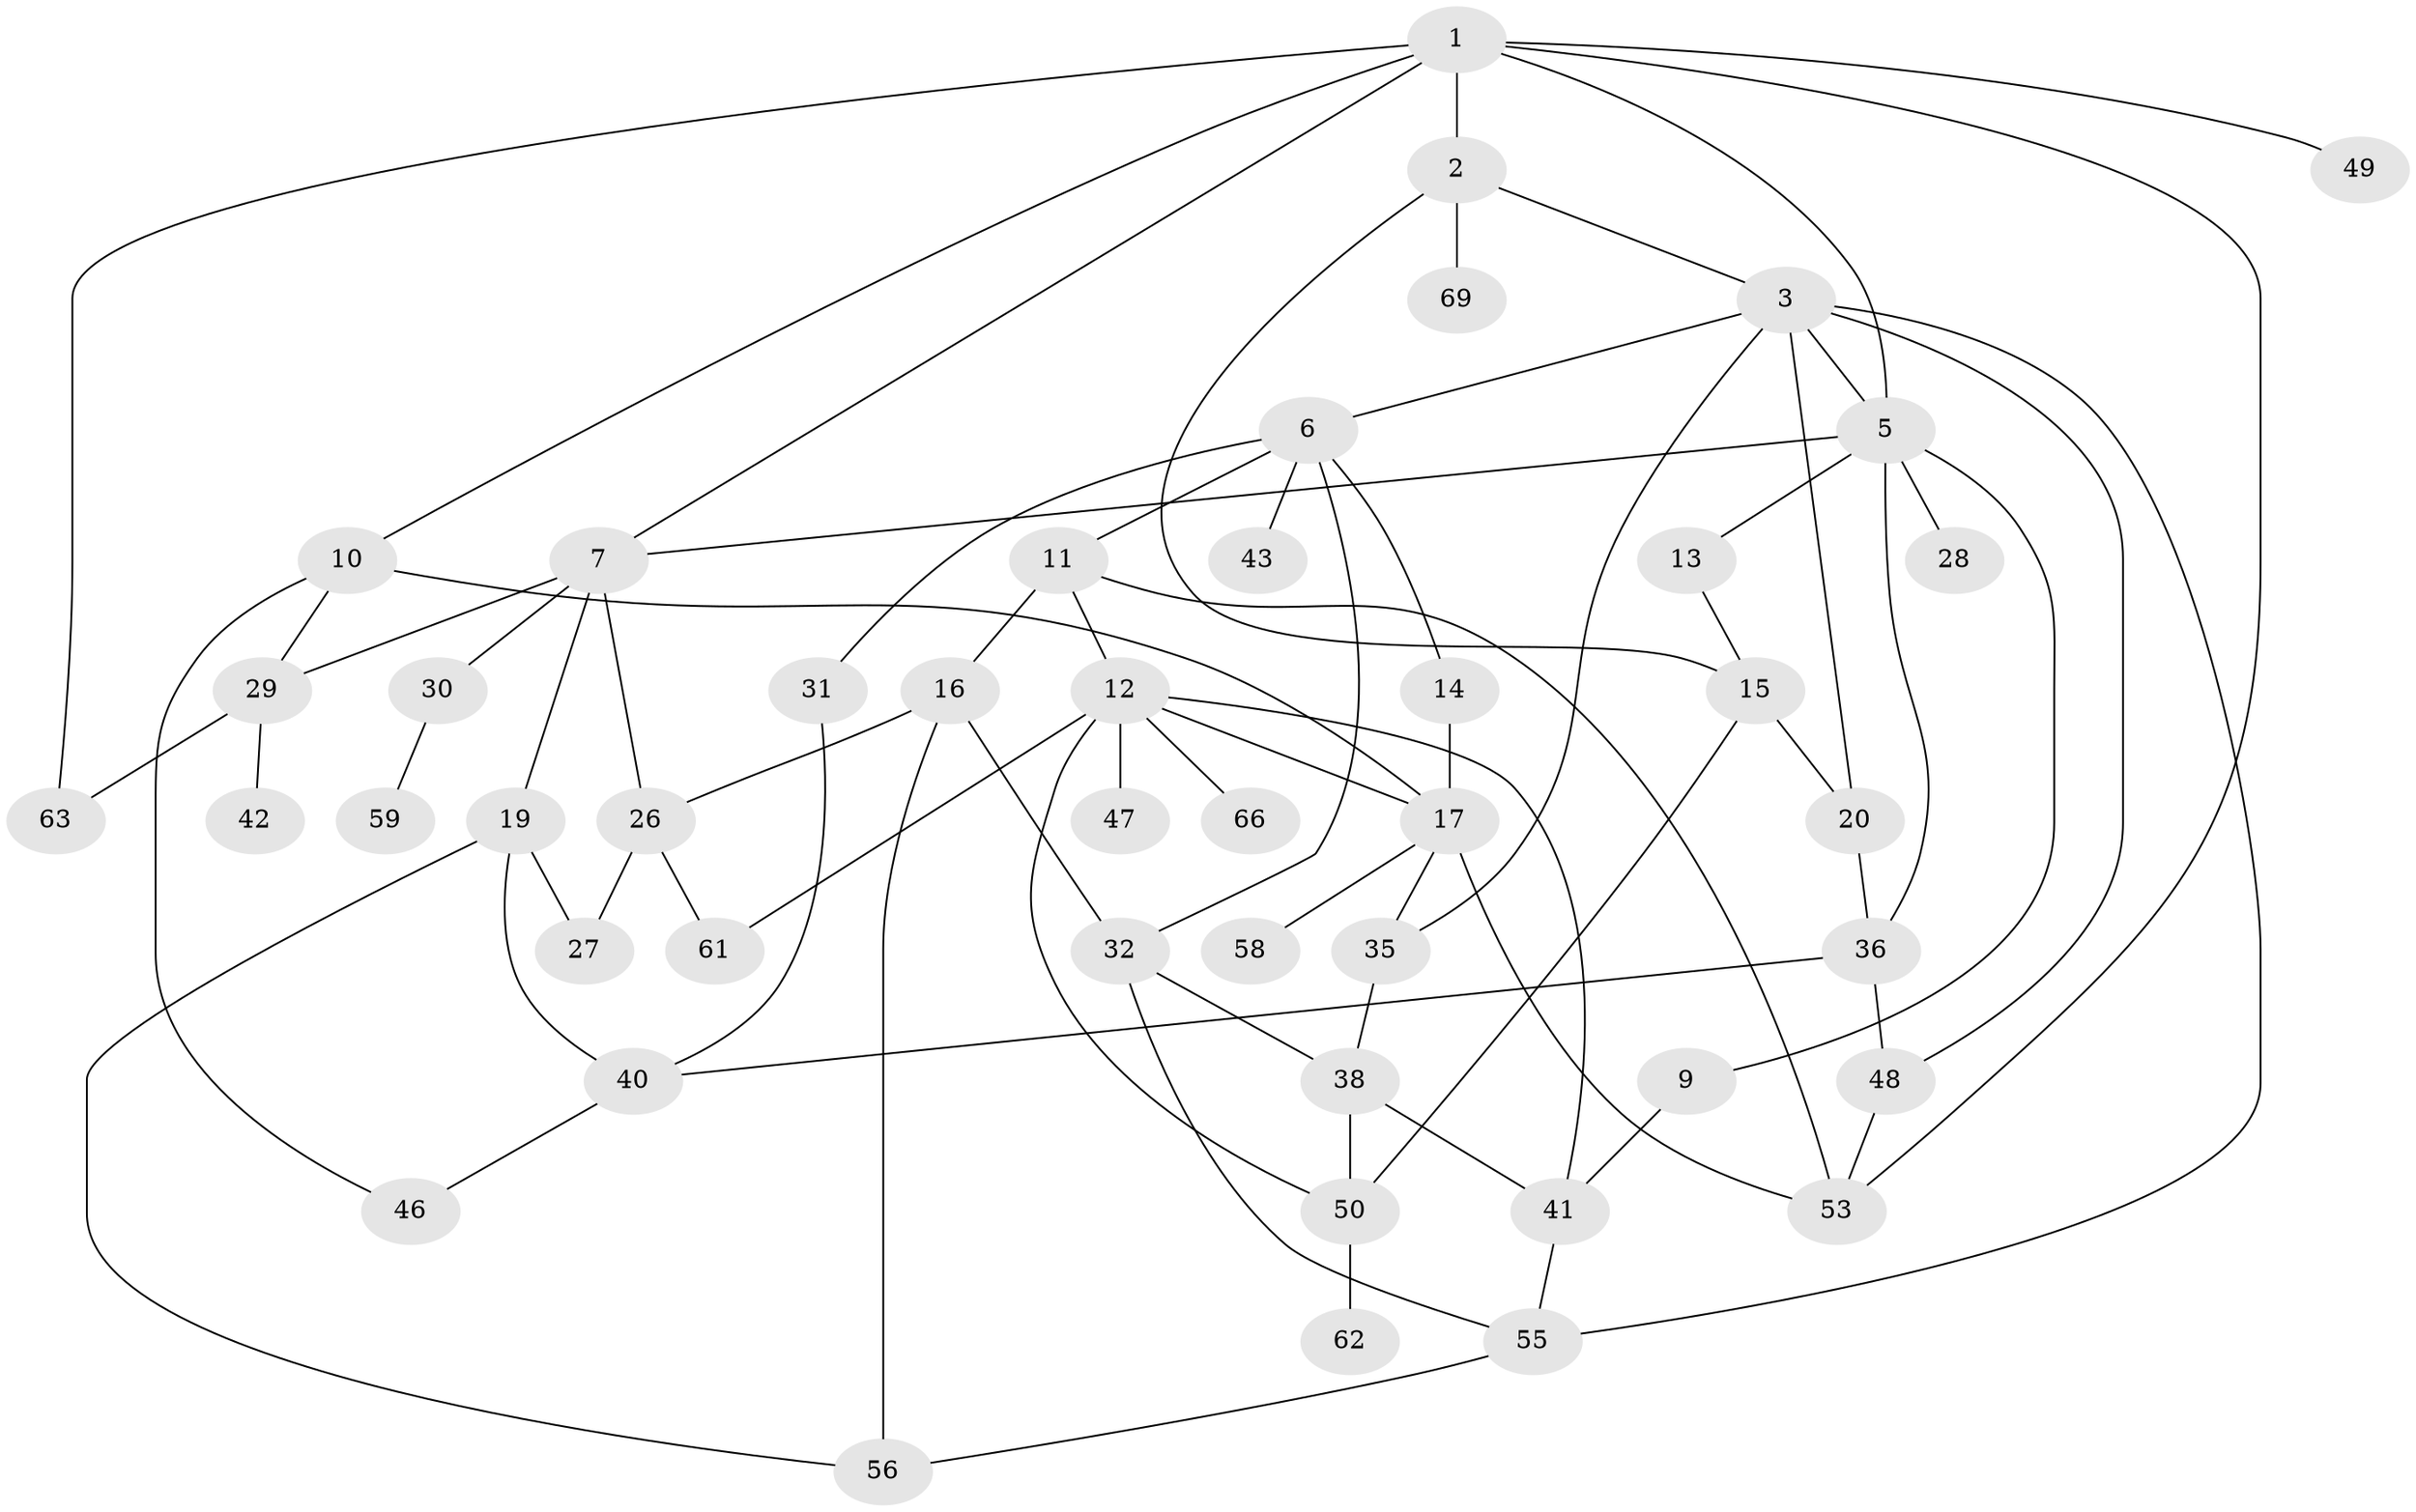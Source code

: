 // original degree distribution, {6: 0.05333333333333334, 4: 0.18666666666666668, 2: 0.25333333333333335, 3: 0.30666666666666664, 1: 0.17333333333333334, 5: 0.02666666666666667}
// Generated by graph-tools (version 1.1) at 2025/41/03/06/25 10:41:30]
// undirected, 46 vertices, 75 edges
graph export_dot {
graph [start="1"]
  node [color=gray90,style=filled];
  1 [super="+21"];
  2 [super="+4"];
  3 [super="+44"];
  5 [super="+18"];
  6 [super="+8"];
  7 [super="+22"];
  9 [super="+37"];
  10 [super="+23"];
  11;
  12 [super="+45"];
  13 [super="+25"];
  14;
  15 [super="+67"];
  16 [super="+74"];
  17 [super="+34"];
  19 [super="+54"];
  20 [super="+24"];
  26 [super="+33"];
  27;
  28;
  29 [super="+51"];
  30 [super="+39"];
  31;
  32 [super="+64"];
  35;
  36 [super="+57"];
  38 [super="+68"];
  40 [super="+60"];
  41 [super="+71"];
  42;
  43;
  46;
  47;
  48 [super="+65"];
  49 [super="+72"];
  50 [super="+52"];
  53 [super="+75"];
  55 [super="+70"];
  56;
  58;
  59;
  61;
  62 [super="+73"];
  63;
  66;
  69;
  1 -- 2;
  1 -- 10;
  1 -- 49;
  1 -- 5;
  1 -- 53;
  1 -- 63;
  1 -- 7;
  2 -- 3;
  2 -- 69;
  2 -- 15;
  3 -- 5;
  3 -- 6;
  3 -- 48;
  3 -- 35;
  3 -- 55;
  3 -- 20;
  5 -- 7;
  5 -- 9;
  5 -- 13;
  5 -- 28;
  5 -- 36;
  6 -- 11;
  6 -- 14;
  6 -- 32;
  6 -- 43;
  6 -- 31;
  7 -- 19;
  7 -- 30;
  7 -- 26;
  7 -- 29;
  9 -- 41;
  10 -- 46;
  10 -- 17;
  10 -- 29;
  11 -- 12;
  11 -- 16;
  11 -- 53;
  12 -- 47;
  12 -- 61;
  12 -- 50;
  12 -- 17;
  12 -- 41;
  12 -- 66;
  13 -- 15;
  14 -- 17;
  15 -- 20;
  15 -- 50;
  16 -- 56;
  16 -- 26;
  16 -- 32;
  17 -- 53;
  17 -- 58;
  17 -- 35;
  19 -- 27 [weight=2];
  19 -- 40;
  19 -- 56;
  20 -- 36;
  26 -- 61;
  26 -- 27;
  29 -- 42;
  29 -- 63;
  30 -- 59;
  31 -- 40;
  32 -- 38;
  32 -- 55;
  35 -- 38;
  36 -- 40;
  36 -- 48;
  38 -- 50;
  38 -- 41;
  40 -- 46;
  41 -- 55;
  48 -- 53;
  50 -- 62;
  55 -- 56;
}
